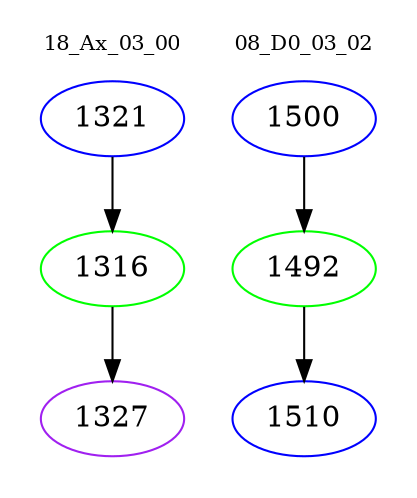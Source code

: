 digraph{
subgraph cluster_0 {
color = white
label = "18_Ax_03_00";
fontsize=10;
T0_1321 [label="1321", color="blue"]
T0_1321 -> T0_1316 [color="black"]
T0_1316 [label="1316", color="green"]
T0_1316 -> T0_1327 [color="black"]
T0_1327 [label="1327", color="purple"]
}
subgraph cluster_1 {
color = white
label = "08_D0_03_02";
fontsize=10;
T1_1500 [label="1500", color="blue"]
T1_1500 -> T1_1492 [color="black"]
T1_1492 [label="1492", color="green"]
T1_1492 -> T1_1510 [color="black"]
T1_1510 [label="1510", color="blue"]
}
}
